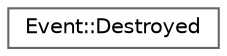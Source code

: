 digraph "Graphical Class Hierarchy"
{
 // LATEX_PDF_SIZE
  bgcolor="transparent";
  edge [fontname=Helvetica,fontsize=10,labelfontname=Helvetica,labelfontsize=10];
  node [fontname=Helvetica,fontsize=10,shape=box,height=0.2,width=0.9];
  rankdir="LR";
  Node0 [label="Event::Destroyed",height=0.2,width=0.4,color="grey40", fillcolor="white", style="filled",URL="$struct_event_1_1_destroyed.html",tooltip="Tag that shows that object was destroyed."];
}
